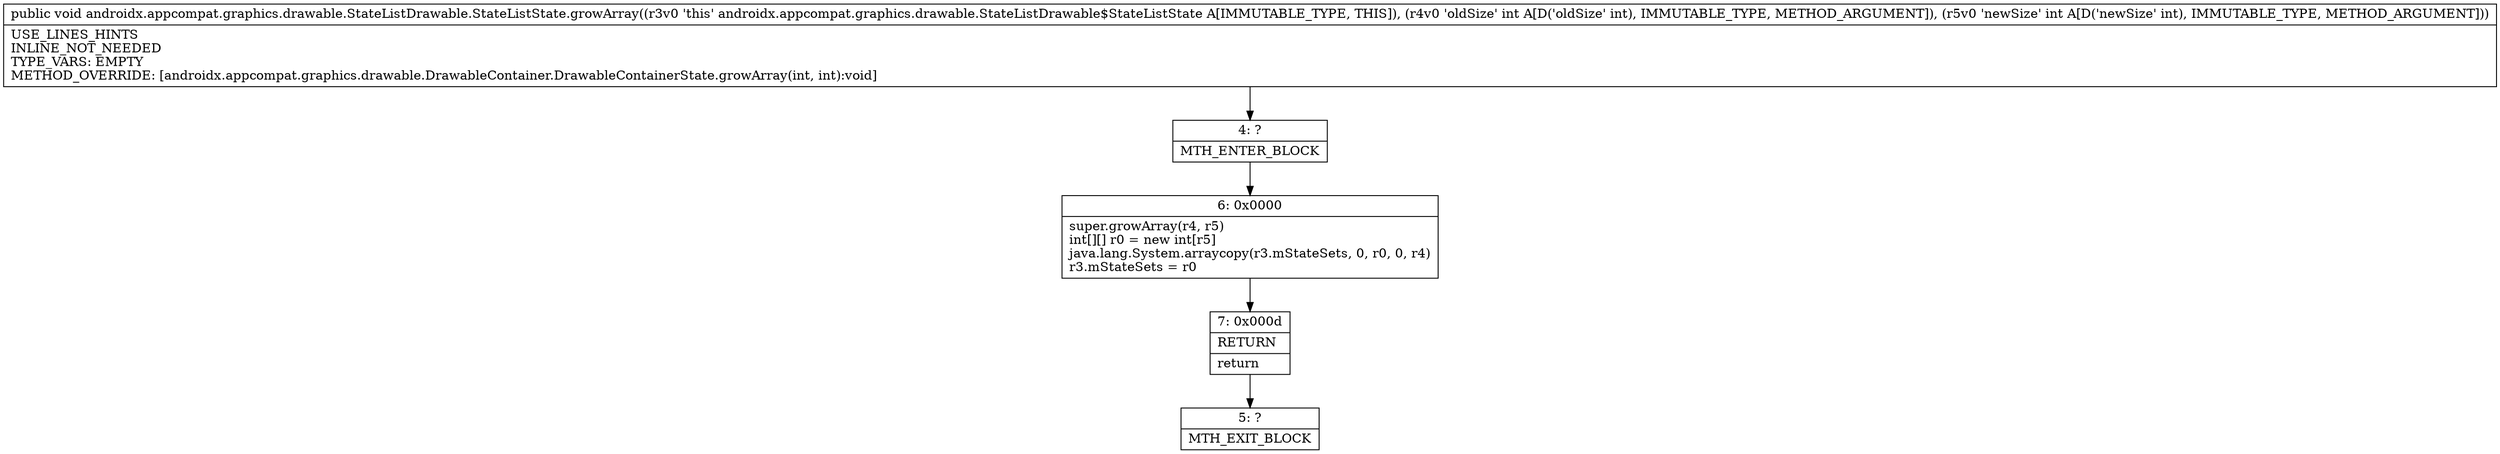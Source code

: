 digraph "CFG forandroidx.appcompat.graphics.drawable.StateListDrawable.StateListState.growArray(II)V" {
Node_4 [shape=record,label="{4\:\ ?|MTH_ENTER_BLOCK\l}"];
Node_6 [shape=record,label="{6\:\ 0x0000|super.growArray(r4, r5)\lint[][] r0 = new int[r5]\ljava.lang.System.arraycopy(r3.mStateSets, 0, r0, 0, r4)\lr3.mStateSets = r0\l}"];
Node_7 [shape=record,label="{7\:\ 0x000d|RETURN\l|return\l}"];
Node_5 [shape=record,label="{5\:\ ?|MTH_EXIT_BLOCK\l}"];
MethodNode[shape=record,label="{public void androidx.appcompat.graphics.drawable.StateListDrawable.StateListState.growArray((r3v0 'this' androidx.appcompat.graphics.drawable.StateListDrawable$StateListState A[IMMUTABLE_TYPE, THIS]), (r4v0 'oldSize' int A[D('oldSize' int), IMMUTABLE_TYPE, METHOD_ARGUMENT]), (r5v0 'newSize' int A[D('newSize' int), IMMUTABLE_TYPE, METHOD_ARGUMENT]))  | USE_LINES_HINTS\lINLINE_NOT_NEEDED\lTYPE_VARS: EMPTY\lMETHOD_OVERRIDE: [androidx.appcompat.graphics.drawable.DrawableContainer.DrawableContainerState.growArray(int, int):void]\l}"];
MethodNode -> Node_4;Node_4 -> Node_6;
Node_6 -> Node_7;
Node_7 -> Node_5;
}


